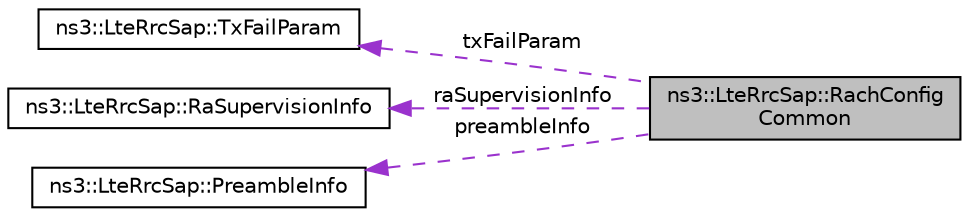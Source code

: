 digraph "ns3::LteRrcSap::RachConfigCommon"
{
 // LATEX_PDF_SIZE
  edge [fontname="Helvetica",fontsize="10",labelfontname="Helvetica",labelfontsize="10"];
  node [fontname="Helvetica",fontsize="10",shape=record];
  rankdir="LR";
  Node1 [label="ns3::LteRrcSap::RachConfig\lCommon",height=0.2,width=0.4,color="black", fillcolor="grey75", style="filled", fontcolor="black",tooltip="RachConfigCommon structure."];
  Node2 -> Node1 [dir="back",color="darkorchid3",fontsize="10",style="dashed",label=" txFailParam" ,fontname="Helvetica"];
  Node2 [label="ns3::LteRrcSap::TxFailParam",height=0.2,width=0.4,color="black", fillcolor="white", style="filled",URL="$structns3_1_1_lte_rrc_sap_1_1_tx_fail_param.html",tooltip="TxFailParams structure."];
  Node3 -> Node1 [dir="back",color="darkorchid3",fontsize="10",style="dashed",label=" raSupervisionInfo" ,fontname="Helvetica"];
  Node3 [label="ns3::LteRrcSap::RaSupervisionInfo",height=0.2,width=0.4,color="black", fillcolor="white", style="filled",URL="$structns3_1_1_lte_rrc_sap_1_1_ra_supervision_info.html",tooltip="RaSupervisionInfo structure."];
  Node4 -> Node1 [dir="back",color="darkorchid3",fontsize="10",style="dashed",label=" preambleInfo" ,fontname="Helvetica"];
  Node4 [label="ns3::LteRrcSap::PreambleInfo",height=0.2,width=0.4,color="black", fillcolor="white", style="filled",URL="$structns3_1_1_lte_rrc_sap_1_1_preamble_info.html",tooltip="PreambleInfo structure."];
}
